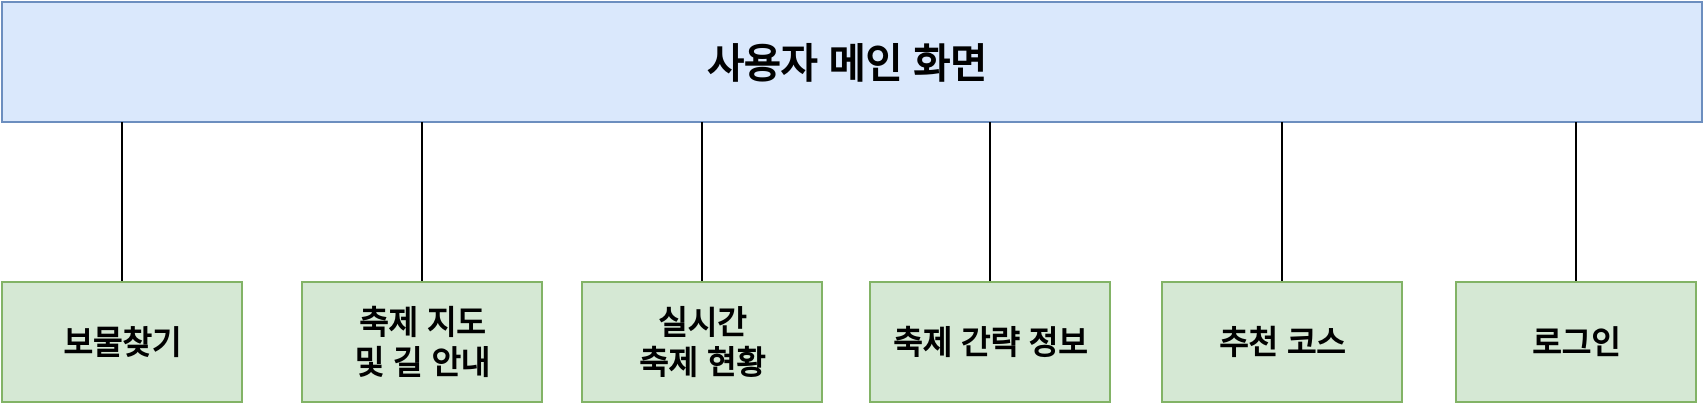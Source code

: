 <mxfile version="22.1.18" type="github">
  <diagram id="prtHgNgQTEPvFCAcTncT" name="Page-1">
    <mxGraphModel dx="2022" dy="663" grid="1" gridSize="10" guides="1" tooltips="1" connect="1" arrows="1" fold="1" page="1" pageScale="1" pageWidth="827" pageHeight="1169" math="0" shadow="0">
      <root>
        <mxCell id="0" />
        <mxCell id="1" parent="0" />
        <mxCell id="j-ZNobjWfQlRdklXBY_k-1" value="사용자 메인 화면&amp;nbsp;" style="rounded=0;whiteSpace=wrap;html=1;fontSize=20;fillColor=#dae8fc;strokeColor=#6c8ebf;fontStyle=1" vertex="1" parent="1">
          <mxGeometry x="-20" y="90" width="850" height="60" as="geometry" />
        </mxCell>
        <mxCell id="j-ZNobjWfQlRdklXBY_k-9" value="" style="group;fontStyle=1" vertex="1" connectable="0" parent="1">
          <mxGeometry x="130" y="150" width="120" height="140" as="geometry" />
        </mxCell>
        <mxCell id="j-ZNobjWfQlRdklXBY_k-7" value="" style="endArrow=none;html=1;rounded=0;fontSize=12;startSize=8;endSize=8;curved=1;" edge="1" parent="j-ZNobjWfQlRdklXBY_k-9">
          <mxGeometry width="50" height="50" relative="1" as="geometry">
            <mxPoint x="60" y="80" as="sourcePoint" />
            <mxPoint x="60" as="targetPoint" />
          </mxGeometry>
        </mxCell>
        <mxCell id="j-ZNobjWfQlRdklXBY_k-8" value="축제 지도 &lt;br&gt;및 길 안내" style="rounded=0;whiteSpace=wrap;html=1;fontSize=16;fillColor=#d5e8d4;strokeColor=#82b366;fontStyle=1" vertex="1" parent="j-ZNobjWfQlRdklXBY_k-9">
          <mxGeometry y="80" width="120" height="60" as="geometry" />
        </mxCell>
        <mxCell id="j-ZNobjWfQlRdklXBY_k-10" value="" style="group;fontStyle=1" vertex="1" connectable="0" parent="1">
          <mxGeometry x="-20" y="150" width="120" height="140" as="geometry" />
        </mxCell>
        <mxCell id="j-ZNobjWfQlRdklXBY_k-2" value="" style="endArrow=none;html=1;rounded=0;fontSize=12;startSize=8;endSize=8;curved=1;" edge="1" parent="j-ZNobjWfQlRdklXBY_k-10">
          <mxGeometry width="50" height="50" relative="1" as="geometry">
            <mxPoint x="60" y="80" as="sourcePoint" />
            <mxPoint x="60" as="targetPoint" />
          </mxGeometry>
        </mxCell>
        <mxCell id="j-ZNobjWfQlRdklXBY_k-4" value="보물찾기" style="rounded=0;whiteSpace=wrap;html=1;fontSize=16;fillColor=#d5e8d4;strokeColor=#82b366;fontStyle=1" vertex="1" parent="j-ZNobjWfQlRdklXBY_k-10">
          <mxGeometry y="80" width="120" height="60" as="geometry" />
        </mxCell>
        <mxCell id="j-ZNobjWfQlRdklXBY_k-11" value="" style="group;fontStyle=1" vertex="1" connectable="0" parent="1">
          <mxGeometry x="270" y="150" width="120" height="140" as="geometry" />
        </mxCell>
        <mxCell id="j-ZNobjWfQlRdklXBY_k-12" value="" style="endArrow=none;html=1;rounded=0;fontSize=12;startSize=8;endSize=8;curved=1;" edge="1" parent="j-ZNobjWfQlRdklXBY_k-11">
          <mxGeometry width="50" height="50" relative="1" as="geometry">
            <mxPoint x="60" y="80" as="sourcePoint" />
            <mxPoint x="60" as="targetPoint" />
          </mxGeometry>
        </mxCell>
        <mxCell id="j-ZNobjWfQlRdklXBY_k-13" value="실시간&lt;br&gt;축제 현황" style="rounded=0;whiteSpace=wrap;html=1;fontSize=16;fillColor=#d5e8d4;strokeColor=#82b366;fontStyle=1" vertex="1" parent="j-ZNobjWfQlRdklXBY_k-11">
          <mxGeometry y="80" width="120" height="60" as="geometry" />
        </mxCell>
        <mxCell id="j-ZNobjWfQlRdklXBY_k-14" value="" style="group;fontStyle=1" vertex="1" connectable="0" parent="1">
          <mxGeometry x="414" y="150" width="120" height="140" as="geometry" />
        </mxCell>
        <mxCell id="j-ZNobjWfQlRdklXBY_k-15" value="" style="endArrow=none;html=1;rounded=0;fontSize=12;startSize=8;endSize=8;curved=1;" edge="1" parent="j-ZNobjWfQlRdklXBY_k-14">
          <mxGeometry width="50" height="50" relative="1" as="geometry">
            <mxPoint x="60" y="80" as="sourcePoint" />
            <mxPoint x="60" as="targetPoint" />
          </mxGeometry>
        </mxCell>
        <mxCell id="j-ZNobjWfQlRdklXBY_k-16" value="축제 간략 정보" style="rounded=0;whiteSpace=wrap;html=1;fontSize=16;fillColor=#d5e8d4;strokeColor=#82b366;fontStyle=1" vertex="1" parent="j-ZNobjWfQlRdklXBY_k-14">
          <mxGeometry y="80" width="120" height="60" as="geometry" />
        </mxCell>
        <mxCell id="j-ZNobjWfQlRdklXBY_k-17" value="" style="group;fontStyle=1" vertex="1" connectable="0" parent="1">
          <mxGeometry x="560" y="150" width="120" height="140" as="geometry" />
        </mxCell>
        <mxCell id="j-ZNobjWfQlRdklXBY_k-18" value="" style="endArrow=none;html=1;rounded=0;fontSize=12;startSize=8;endSize=8;curved=1;" edge="1" parent="j-ZNobjWfQlRdklXBY_k-17">
          <mxGeometry width="50" height="50" relative="1" as="geometry">
            <mxPoint x="60" y="80" as="sourcePoint" />
            <mxPoint x="60" as="targetPoint" />
          </mxGeometry>
        </mxCell>
        <mxCell id="j-ZNobjWfQlRdklXBY_k-19" value="&lt;b&gt;추천 코스&lt;/b&gt;" style="rounded=0;whiteSpace=wrap;html=1;fontSize=16;fillColor=#d5e8d4;strokeColor=#82b366;" vertex="1" parent="j-ZNobjWfQlRdklXBY_k-17">
          <mxGeometry y="80" width="120" height="60" as="geometry" />
        </mxCell>
        <mxCell id="j-ZNobjWfQlRdklXBY_k-20" value="" style="group;fontStyle=1" vertex="1" connectable="0" parent="1">
          <mxGeometry x="707" y="150" width="120" height="140" as="geometry" />
        </mxCell>
        <mxCell id="j-ZNobjWfQlRdklXBY_k-21" value="" style="endArrow=none;html=1;rounded=0;fontSize=12;startSize=8;endSize=8;curved=1;" edge="1" parent="j-ZNobjWfQlRdklXBY_k-20">
          <mxGeometry width="50" height="50" relative="1" as="geometry">
            <mxPoint x="60" y="80" as="sourcePoint" />
            <mxPoint x="60" as="targetPoint" />
          </mxGeometry>
        </mxCell>
        <mxCell id="j-ZNobjWfQlRdklXBY_k-22" value="로그인" style="rounded=0;whiteSpace=wrap;html=1;fontSize=16;fillColor=#d5e8d4;strokeColor=#82b366;fontStyle=1" vertex="1" parent="j-ZNobjWfQlRdklXBY_k-20">
          <mxGeometry y="80" width="120" height="60" as="geometry" />
        </mxCell>
      </root>
    </mxGraphModel>
  </diagram>
</mxfile>
